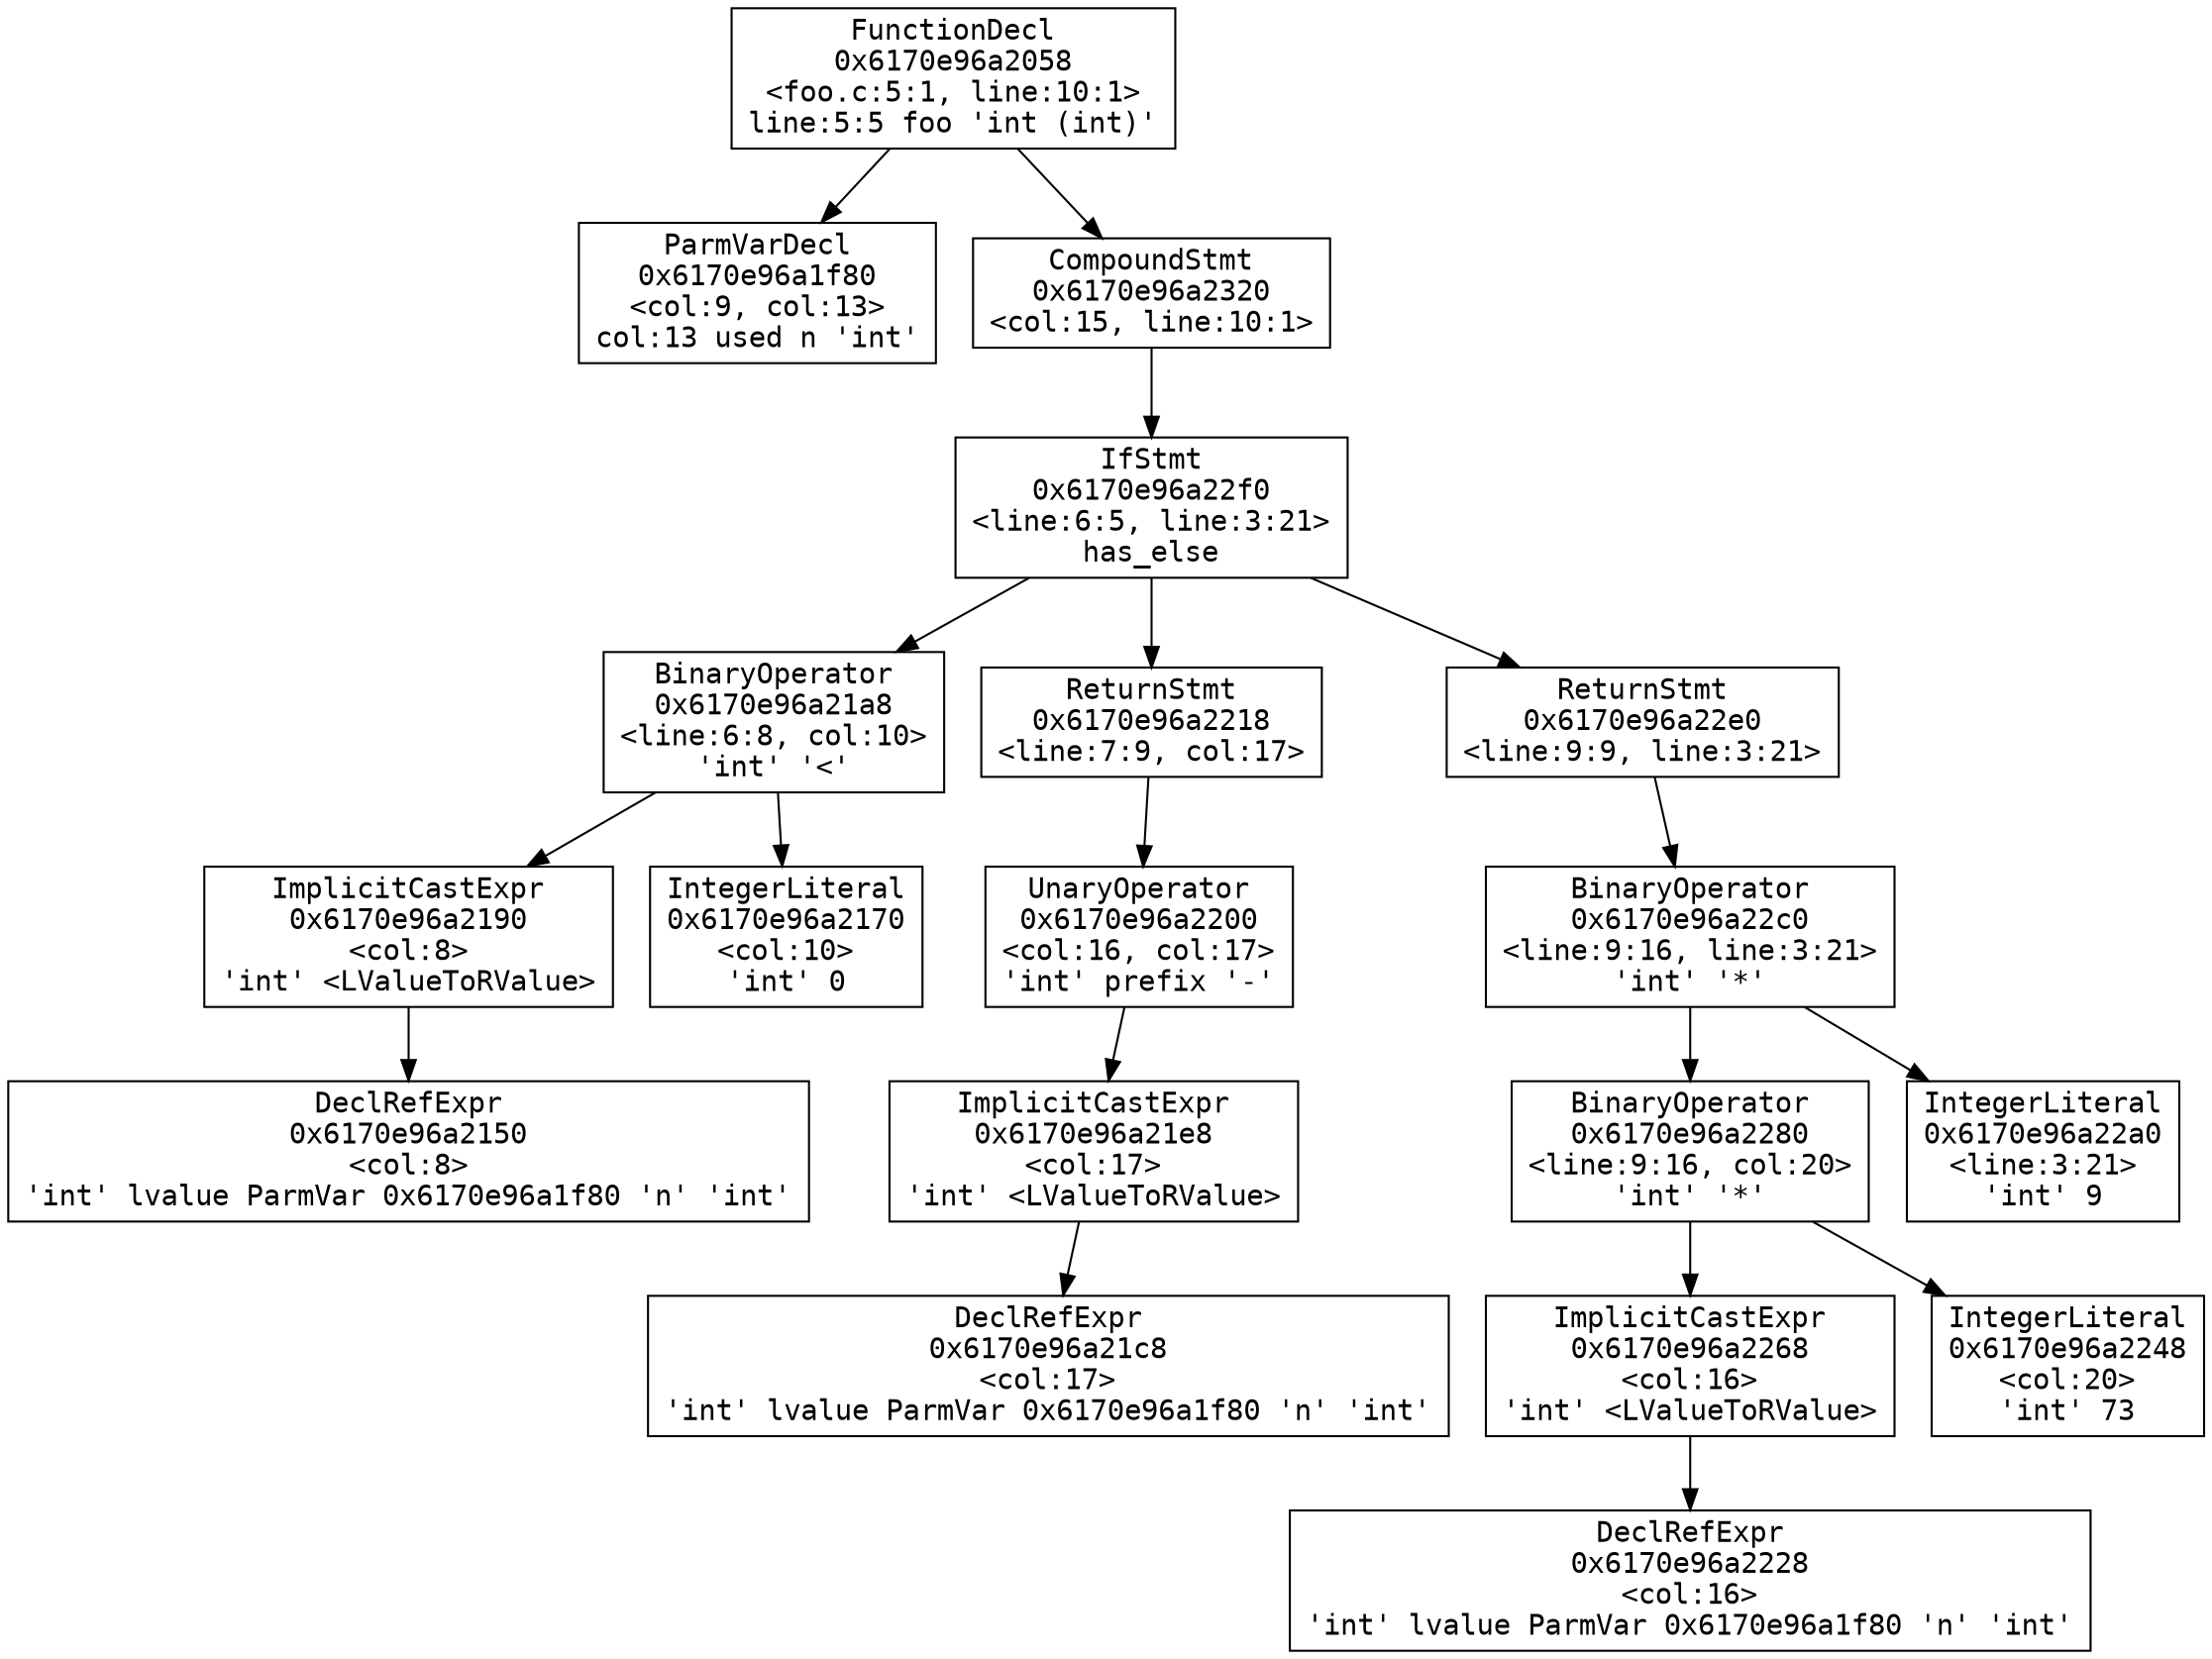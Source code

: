 digraph AST {
    node [shape=box, fontname="Courier"];

    // Nós
    "node_6170e96a2058" [label="FunctionDecl\n0x6170e96a2058\n<foo.c:5:1, line:10:1>\nline:5:5 foo 'int (int)'"];
    "node_6170e96a1f80" [label="ParmVarDecl\n0x6170e96a1f80\n<col:9, col:13>\ncol:13 used n 'int'"];
    "node_6170e96a2320" [label="CompoundStmt\n0x6170e96a2320\n<col:15, line:10:1>"];
    "node_6170e96a22f0" [label="IfStmt\n0x6170e96a22f0\n<line:6:5, line:3:21>\nhas_else"];
    "node_6170e96a21a8" [label="BinaryOperator\n0x6170e96a21a8\n<line:6:8, col:10>\n'int' '<'"];
    "node_6170e96a2190" [label="ImplicitCastExpr\n0x6170e96a2190\n<col:8>\n'int' <LValueToRValue>"];
    "node_6170e96a2150" [label="DeclRefExpr\n0x6170e96a2150\n<col:8>\n'int' lvalue ParmVar 0x6170e96a1f80 'n' 'int'"];
    "node_6170e96a2170" [label="IntegerLiteral\n0x6170e96a2170\n<col:10>\n'int' 0"];
    "node_6170e96a2218" [label="ReturnStmt\n0x6170e96a2218\n<line:7:9, col:17>"];
    "node_6170e96a2200" [label="UnaryOperator\n0x6170e96a2200\n<col:16, col:17>\n'int' prefix '-'"];
    "node_6170e96a21e8" [label="ImplicitCastExpr\n0x6170e96a21e8\n<col:17>\n'int' <LValueToRValue>"];
    "node_6170e96a21c8" [label="DeclRefExpr\n0x6170e96a21c8\n<col:17>\n'int' lvalue ParmVar 0x6170e96a1f80 'n' 'int'"];
    "node_6170e96a22e0" [label="ReturnStmt\n0x6170e96a22e0\n<line:9:9, line:3:21>"];
    "node_6170e96a22c0" [label="BinaryOperator\n0x6170e96a22c0\n<line:9:16, line:3:21>\n'int' '*'"];
    "node_6170e96a2280" [label="BinaryOperator\n0x6170e96a2280\n<line:9:16, col:20>\n'int' '*'"];
    "node_6170e96a2268" [label="ImplicitCastExpr\n0x6170e96a2268\n<col:16>\n'int' <LValueToRValue>"];
    "node_6170e96a2228" [label="DeclRefExpr\n0x6170e96a2228\n<col:16>\n'int' lvalue ParmVar 0x6170e96a1f80 'n' 'int'"];
    "node_6170e96a2248" [label="IntegerLiteral\n0x6170e96a2248\n<col:20>\n'int' 73"];
    "node_6170e96a22a0" [label="IntegerLiteral\n0x6170e96a22a0\n<line:3:21>\n'int' 9"];

    // Conexões (arestas)
    "node_6170e96a2058" -> "node_6170e96a1f80";
    "node_6170e96a2058" -> "node_6170e96a2320";
    "node_6170e96a2320" -> "node_6170e96a22f0";
    "node_6170e96a22f0" -> "node_6170e96a21a8";
    "node_6170e96a22f0" -> "node_6170e96a2218";
    "node_6170e96a22f0" -> "node_6170e96a22e0";
    "node_6170e96a21a8" -> "node_6170e96a2190";
    "node_6170e96a21a8" -> "node_6170e96a2170";
    "node_6170e96a2190" -> "node_6170e96a2150";
    "node_6170e96a2218" -> "node_6170e96a2200";
    "node_6170e96a2200" -> "node_6170e96a21e8";
    "node_6170e96a21e8" -> "node_6170e96a21c8";
    "node_6170e96a22e0" -> "node_6170e96a22c0";
    "node_6170e96a22c0" -> "node_6170e96a2280";
    "node_6170e96a22c0" -> "node_6170e96a22a0";
    "node_6170e96a2280" -> "node_6170e96a2268";
    "node_6170e96a2280" -> "node_6170e96a2248";
    "node_6170e96a2268" -> "node_6170e96a2228";
}
